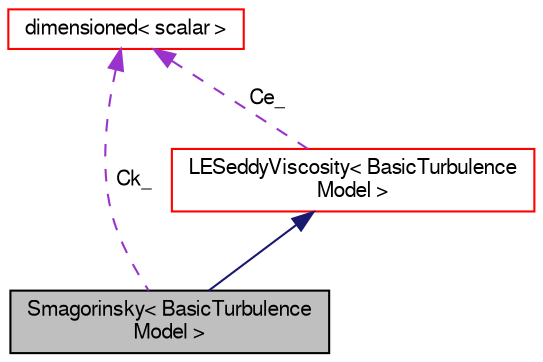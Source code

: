 digraph "Smagorinsky&lt; BasicTurbulenceModel &gt;"
{
  bgcolor="transparent";
  edge [fontname="FreeSans",fontsize="10",labelfontname="FreeSans",labelfontsize="10"];
  node [fontname="FreeSans",fontsize="10",shape=record];
  Node7 [label="Smagorinsky\< BasicTurbulence\lModel \>",height=0.2,width=0.4,color="black", fillcolor="grey75", style="filled", fontcolor="black"];
  Node8 -> Node7 [dir="back",color="midnightblue",fontsize="10",style="solid",fontname="FreeSans"];
  Node8 [label="LESeddyViscosity\< BasicTurbulence\lModel \>",height=0.2,width=0.4,color="red",URL="$a31206.html",tooltip="Eddy viscosity LES SGS model base class. "];
  Node28 -> Node8 [dir="back",color="darkorchid3",fontsize="10",style="dashed",label=" Ce_" ,fontname="FreeSans"];
  Node28 [label="dimensioned\< scalar \>",height=0.2,width=0.4,color="red",URL="$a26366.html"];
  Node28 -> Node7 [dir="back",color="darkorchid3",fontsize="10",style="dashed",label=" Ck_" ,fontname="FreeSans"];
}
